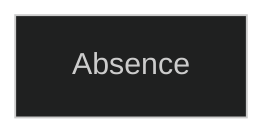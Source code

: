 ---
config:
  theme: dark
---
flowchart TD

    absence[Absence]
    click absence callback "
        Absence<br>
        <br>
        Cost: 1 mote per difficulty point<br>
        Duration: Instant<br>
        Type: Supplemental<br>
        Minimum Dodge: 2<br>
        Minimum Essence: 1<br>
        Prerequisite Charms: None<br>
        <br>
        The Sidereals are not the fiercest warriors of the
        Exalted. However, their ability to glimpse the future
        makes them surprisingly effective in combat. The Charm
        allows an Exalted to predict where a blade or blow will fall
        in advance, so they can be somewhere else when it does.
        Like many other Sidereal Charms, the player can decrease
        the number that she must roll on a die for it to count as a
        success. In this case, the player can reduce the success
        number of a Dexterity + Dodge roll by one. As always, the
        success number cannot be reduced below 4.
        "